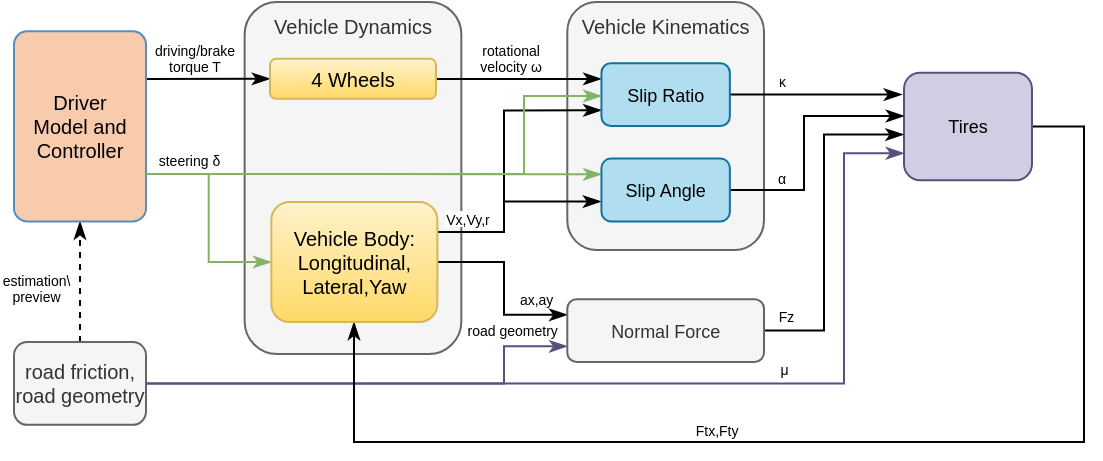 <mxfile version="13.7.6" type="github">
  <diagram id="g7usEjnd5ee0Ly5ZbJtn" name="Page-1">
    <mxGraphModel dx="1069" dy="537" grid="1" gridSize="10" guides="1" tooltips="1" connect="1" arrows="1" fold="1" page="1" pageScale="1" pageWidth="850" pageHeight="1100" math="0" shadow="0">
      <root>
        <mxCell id="0" />
        <mxCell id="1" parent="0" />
        <mxCell id="kuxUDI9ris-chH6kOZA5-70" value="" style="edgeStyle=orthogonalEdgeStyle;rounded=0;orthogonalLoop=1;jettySize=auto;entryX=0;entryY=0.75;entryDx=0;entryDy=0;startArrow=none;startFill=0;endArrow=classicThin;endFill=1;fontSize=10;fillColor=#d0cee2;strokeColor=#56517e;" edge="1" parent="1" source="kuxUDI9ris-chH6kOZA5-68" target="kuxUDI9ris-chH6kOZA5-61">
          <mxGeometry relative="1" as="geometry">
            <Array as="points">
              <mxPoint x="420" y="461" />
              <mxPoint x="420" y="442" />
            </Array>
          </mxGeometry>
        </mxCell>
        <mxCell id="kuxUDI9ris-chH6kOZA5-71" value="road geometry" style="edgeLabel;align=center;verticalAlign=middle;resizable=0;points=[];fontSize=7;" vertex="1" connectable="0" parent="kuxUDI9ris-chH6kOZA5-70">
          <mxGeometry x="0.278" y="1" relative="1" as="geometry">
            <mxPoint x="36.62" y="-25.42" as="offset" />
          </mxGeometry>
        </mxCell>
        <mxCell id="kuxUDI9ris-chH6kOZA5-73" value="" style="edgeStyle=orthogonalEdgeStyle;rounded=0;orthogonalLoop=1;jettySize=auto;entryX=0;entryY=0.75;entryDx=0;entryDy=0;startArrow=none;startFill=0;endArrow=classicThin;endFill=1;fontSize=7;fillColor=#d0cee2;strokeColor=#56517e;" edge="1" parent="1" source="kuxUDI9ris-chH6kOZA5-68" target="kuxUDI9ris-chH6kOZA5-35">
          <mxGeometry relative="1" as="geometry">
            <Array as="points">
              <mxPoint x="590" y="461" />
              <mxPoint x="590" y="346" />
            </Array>
          </mxGeometry>
        </mxCell>
        <mxCell id="kuxUDI9ris-chH6kOZA5-77" value="μ" style="edgeLabel;align=center;verticalAlign=middle;resizable=0;points=[];fontSize=7;" vertex="1" connectable="0" parent="kuxUDI9ris-chH6kOZA5-73">
          <mxGeometry x="0.38" y="-1" relative="1" as="geometry">
            <mxPoint x="-22" y="-8" as="offset" />
          </mxGeometry>
        </mxCell>
        <mxCell id="kuxUDI9ris-chH6kOZA5-78" value="" style="edgeStyle=orthogonalEdgeStyle;rounded=0;orthogonalLoop=1;jettySize=auto;startArrow=none;startFill=0;endArrow=classicThin;endFill=1;fontSize=7;dashed=1;" edge="1" parent="1" source="kuxUDI9ris-chH6kOZA5-68" target="kuxUDI9ris-chH6kOZA5-31">
          <mxGeometry relative="1" as="geometry" />
        </mxCell>
        <mxCell id="kuxUDI9ris-chH6kOZA5-79" value="estimation\&#xa;preview" style="edgeLabel;align=center;verticalAlign=middle;resizable=0;points=[];fontSize=7;" vertex="1" connectable="0" parent="kuxUDI9ris-chH6kOZA5-78">
          <mxGeometry x="-0.254" relative="1" as="geometry">
            <mxPoint x="-22" y="-4.04" as="offset" />
          </mxGeometry>
        </mxCell>
        <mxCell id="kuxUDI9ris-chH6kOZA5-68" value="road friction,&#xa;road geometry" style="rounded=1;labelBackgroundColor=none;arcSize=16;verticalAlign=middle;fontSize=10;align=center;fillColor=#f5f5f5;strokeColor=#666666;fontColor=#333333;" vertex="1" parent="1">
          <mxGeometry x="175" y="440" width="66" height="41.42" as="geometry" />
        </mxCell>
        <mxCell id="kuxUDI9ris-chH6kOZA5-50" value="Vehicle Kinematics" style="rounded=1;align=center;verticalAlign=top;fontSize=10;fontStyle=0;strokeColor=#666666;fillColor=#f5f5f5;fontColor=#333333;glass=0;" vertex="1" parent="1">
          <mxGeometry x="451.65" y="270" width="98.35" height="124" as="geometry" />
        </mxCell>
        <mxCell id="kuxUDI9ris-chH6kOZA5-32" value="Vehicle Dynamics" style="rounded=1;align=center;verticalAlign=top;fontSize=10;fontStyle=0;strokeColor=#666666;fillColor=#f5f5f5;fontColor=#333333;glass=0;" vertex="1" parent="1">
          <mxGeometry x="290.32" y="270" width="108.35" height="176" as="geometry" />
        </mxCell>
        <mxCell id="kuxUDI9ris-chH6kOZA5-37" value="" style="edgeStyle=orthogonalEdgeStyle;rounded=0;orthogonalLoop=1;jettySize=auto;entryX=0;entryY=0.5;entryDx=0;entryDy=0;exitX=1;exitY=0.25;exitDx=0;exitDy=0;endArrow=classicThin;endFill=1;" edge="1" parent="1" source="kuxUDI9ris-chH6kOZA5-31" target="kuxUDI9ris-chH6kOZA5-33">
          <mxGeometry relative="1" as="geometry">
            <mxPoint x="230" y="369" as="sourcePoint" />
          </mxGeometry>
        </mxCell>
        <mxCell id="kuxUDI9ris-chH6kOZA5-38" value="driving/brake &#xa;torque T" style="edgeLabel;align=center;verticalAlign=middle;resizable=0;points=[];fontSize=7;" vertex="1" connectable="0" parent="kuxUDI9ris-chH6kOZA5-37">
          <mxGeometry x="-0.258" y="-1" relative="1" as="geometry">
            <mxPoint x="1.24" y="-11.41" as="offset" />
          </mxGeometry>
        </mxCell>
        <mxCell id="kuxUDI9ris-chH6kOZA5-41" value="" style="edgeStyle=orthogonalEdgeStyle;rounded=0;orthogonalLoop=1;jettySize=auto;exitX=1;exitY=0.75;exitDx=0;exitDy=0;fontSize=7;endArrow=classicThin;endFill=1;fillColor=#d5e8d4;strokeColor=#82b366;" edge="1" parent="1" source="kuxUDI9ris-chH6kOZA5-31" target="kuxUDI9ris-chH6kOZA5-39">
          <mxGeometry relative="1" as="geometry" />
        </mxCell>
        <mxCell id="kuxUDI9ris-chH6kOZA5-42" value="steering δ" style="edgeLabel;align=center;verticalAlign=middle;resizable=0;points=[];fontSize=7;" vertex="1" connectable="0" parent="kuxUDI9ris-chH6kOZA5-41">
          <mxGeometry x="-0.199" y="1" relative="1" as="geometry">
            <mxPoint x="-10.86" y="-18.09" as="offset" />
          </mxGeometry>
        </mxCell>
        <mxCell id="kuxUDI9ris-chH6kOZA5-56" value="" style="edgeStyle=orthogonalEdgeStyle;rounded=0;orthogonalLoop=1;jettySize=auto;exitX=1;exitY=0.75;exitDx=0;exitDy=0;entryX=0;entryY=0.25;entryDx=0;entryDy=0;fontSize=7;endArrow=classicThin;endFill=1;fillColor=#d5e8d4;strokeColor=#82b366;" edge="1" parent="1" source="kuxUDI9ris-chH6kOZA5-31" target="kuxUDI9ris-chH6kOZA5-48">
          <mxGeometry relative="1" as="geometry" />
        </mxCell>
        <mxCell id="kuxUDI9ris-chH6kOZA5-31" value="Driver &#xa;Model and &#xa;Controller" style="rounded=1;align=center;verticalAlign=middle;fontSize=10;fontStyle=0;fillColor=#F8CBAD;strokeColor=#578EC0;arcSize=10;" vertex="1" parent="1">
          <mxGeometry x="175" y="284.68" width="66" height="95.03" as="geometry" />
        </mxCell>
        <mxCell id="kuxUDI9ris-chH6kOZA5-44" value="" style="edgeStyle=orthogonalEdgeStyle;rounded=0;orthogonalLoop=1;jettySize=auto;fontSize=7;entryX=0;entryY=0.25;entryDx=0;entryDy=0;endArrow=classicThin;endFill=1;" edge="1" parent="1" source="kuxUDI9ris-chH6kOZA5-33" target="kuxUDI9ris-chH6kOZA5-51">
          <mxGeometry relative="1" as="geometry">
            <mxPoint x="460" y="300" as="targetPoint" />
          </mxGeometry>
        </mxCell>
        <mxCell id="kuxUDI9ris-chH6kOZA5-45" value="rotational &#xa;velocity ω" style="edgeLabel;align=center;verticalAlign=middle;resizable=0;points=[];fontSize=7;" vertex="1" connectable="0" parent="kuxUDI9ris-chH6kOZA5-44">
          <mxGeometry x="0.169" relative="1" as="geometry">
            <mxPoint x="-11.21" y="-10.4" as="offset" />
          </mxGeometry>
        </mxCell>
        <mxCell id="kuxUDI9ris-chH6kOZA5-33" value="4 Wheels" style="rounded=1;align=center;verticalAlign=middle;fontSize=10;fontStyle=0;fillColor=#fff2cc;strokeColor=#d6b656;gradientColor=#ffd966;" vertex="1" parent="1">
          <mxGeometry x="303" y="298.425" width="83" height="20" as="geometry" />
        </mxCell>
        <mxCell id="kuxUDI9ris-chH6kOZA5-34" value="" style="edgeStyle=orthogonalEdgeStyle;rounded=0;orthogonalLoop=1;jettySize=auto;exitX=0.5;exitY=1;exitDx=0;exitDy=0;" edge="1" parent="1" source="kuxUDI9ris-chH6kOZA5-33" target="kuxUDI9ris-chH6kOZA5-33">
          <mxGeometry relative="1" as="geometry" />
        </mxCell>
        <mxCell id="kuxUDI9ris-chH6kOZA5-46" value="" style="edgeStyle=orthogonalEdgeStyle;rounded=0;orthogonalLoop=1;jettySize=auto;exitX=1;exitY=0.5;exitDx=0;exitDy=0;fontSize=7;endArrow=classicThin;endFill=1;" edge="1" parent="1" source="kuxUDI9ris-chH6kOZA5-35">
          <mxGeometry relative="1" as="geometry">
            <mxPoint x="345" y="430" as="targetPoint" />
            <Array as="points">
              <mxPoint x="710" y="332" />
              <mxPoint x="710" y="490" />
              <mxPoint x="345" y="490" />
            </Array>
          </mxGeometry>
        </mxCell>
        <mxCell id="kuxUDI9ris-chH6kOZA5-47" value="Ftx,Fty" style="edgeLabel;align=center;verticalAlign=middle;resizable=0;points=[];fontSize=7;" vertex="1" connectable="0" parent="kuxUDI9ris-chH6kOZA5-46">
          <mxGeometry x="0.217" relative="1" as="geometry">
            <mxPoint x="2.99" y="-6" as="offset" />
          </mxGeometry>
        </mxCell>
        <mxCell id="kuxUDI9ris-chH6kOZA5-35" value="Tires" style="rounded=1;align=center;verticalAlign=middle;fillColor=#d0cee2;strokeColor=#56517e;fontSize=9;fontStyle=0;" vertex="1" parent="1">
          <mxGeometry x="620" y="305.32" width="64" height="53.76" as="geometry" />
        </mxCell>
        <mxCell id="kuxUDI9ris-chH6kOZA5-53" value="" style="edgeStyle=orthogonalEdgeStyle;rounded=0;orthogonalLoop=1;jettySize=auto;fontSize=7;entryX=-0.003;entryY=0.685;entryDx=0;entryDy=0;entryPerimeter=0;endArrow=classicThin;endFill=1;exitX=1;exitY=0.25;exitDx=0;exitDy=0;" edge="1" parent="1" source="kuxUDI9ris-chH6kOZA5-39" target="kuxUDI9ris-chH6kOZA5-48">
          <mxGeometry relative="1" as="geometry">
            <Array as="points">
              <mxPoint x="420" y="385" />
              <mxPoint x="420" y="370" />
            </Array>
          </mxGeometry>
        </mxCell>
        <mxCell id="kuxUDI9ris-chH6kOZA5-54" value="Vx,Vy,r" style="edgeLabel;align=center;verticalAlign=middle;resizable=0;points=[];fontSize=7;" vertex="1" connectable="0" parent="kuxUDI9ris-chH6kOZA5-53">
          <mxGeometry x="-0.624" relative="1" as="geometry">
            <mxPoint x="-2.93" y="-6.3" as="offset" />
          </mxGeometry>
        </mxCell>
        <mxCell id="kuxUDI9ris-chH6kOZA5-58" value="" style="edgeStyle=orthogonalEdgeStyle;rounded=0;orthogonalLoop=1;jettySize=auto;startArrow=none;startFill=0;endArrow=classicThin;endFill=1;fontSize=7;entryX=0;entryY=0.75;entryDx=0;entryDy=0;exitX=1;exitY=0.25;exitDx=0;exitDy=0;" edge="1" parent="1" source="kuxUDI9ris-chH6kOZA5-39" target="kuxUDI9ris-chH6kOZA5-51">
          <mxGeometry relative="1" as="geometry">
            <mxPoint x="450" y="410" as="targetPoint" />
            <Array as="points">
              <mxPoint x="420" y="385" />
              <mxPoint x="420" y="325" />
            </Array>
          </mxGeometry>
        </mxCell>
        <mxCell id="kuxUDI9ris-chH6kOZA5-65" value="" style="edgeStyle=orthogonalEdgeStyle;rounded=0;orthogonalLoop=1;jettySize=auto;startArrow=none;startFill=0;endArrow=classicThin;endFill=1;fontSize=7;entryX=0;entryY=0.25;entryDx=0;entryDy=0;" edge="1" parent="1" source="kuxUDI9ris-chH6kOZA5-39" target="kuxUDI9ris-chH6kOZA5-61">
          <mxGeometry relative="1" as="geometry">
            <Array as="points">
              <mxPoint x="420" y="400" />
              <mxPoint x="420" y="426" />
            </Array>
          </mxGeometry>
        </mxCell>
        <mxCell id="kuxUDI9ris-chH6kOZA5-66" value="ax,ay" style="edgeLabel;align=center;verticalAlign=middle;resizable=0;points=[];fontSize=7;" vertex="1" connectable="0" parent="kuxUDI9ris-chH6kOZA5-65">
          <mxGeometry x="-0.536" y="1" relative="1" as="geometry">
            <mxPoint x="28.38" y="19.58" as="offset" />
          </mxGeometry>
        </mxCell>
        <mxCell id="kuxUDI9ris-chH6kOZA5-39" value="Vehicle Body:&#xa;Longitudinal,&#xa;Lateral,Yaw" style="rounded=1;align=center;verticalAlign=middle;fontSize=10;fontStyle=0;fillColor=#fff2cc;strokeColor=#d6b656;gradientColor=#ffd966;" vertex="1" parent="1">
          <mxGeometry x="303.68" y="370" width="83" height="60" as="geometry" />
        </mxCell>
        <mxCell id="kuxUDI9ris-chH6kOZA5-64" value="" style="edgeStyle=orthogonalEdgeStyle;rounded=0;orthogonalLoop=1;jettySize=auto;startArrow=none;startFill=0;endArrow=classicThin;endFill=1;fontSize=7;" edge="1" parent="1" source="kuxUDI9ris-chH6kOZA5-48" target="kuxUDI9ris-chH6kOZA5-35">
          <mxGeometry relative="1" as="geometry">
            <Array as="points">
              <mxPoint x="570" y="364" />
              <mxPoint x="570" y="327" />
            </Array>
          </mxGeometry>
        </mxCell>
        <mxCell id="kuxUDI9ris-chH6kOZA5-75" value="α" style="edgeLabel;align=center;verticalAlign=middle;resizable=0;points=[];fontSize=7;" vertex="1" connectable="0" parent="kuxUDI9ris-chH6kOZA5-64">
          <mxGeometry x="-0.642" y="-1" relative="1" as="geometry">
            <mxPoint x="3.85" y="-6.92" as="offset" />
          </mxGeometry>
        </mxCell>
        <mxCell id="kuxUDI9ris-chH6kOZA5-48" value="Slip Angle" style="rounded=1;align=center;verticalAlign=middle;fillColor=#b1ddf0;strokeColor=#10739e;fontSize=9;fontStyle=0;" vertex="1" parent="1">
          <mxGeometry x="468.72" y="348.29" width="64.21" height="31.42" as="geometry" />
        </mxCell>
        <mxCell id="kuxUDI9ris-chH6kOZA5-63" value="" style="edgeStyle=orthogonalEdgeStyle;rounded=0;orthogonalLoop=1;jettySize=auto;startArrow=none;startFill=0;endArrow=classicThin;endFill=1;fontSize=7;entryX=-0.016;entryY=0.204;entryDx=0;entryDy=0;entryPerimeter=0;" edge="1" parent="1" source="kuxUDI9ris-chH6kOZA5-51" target="kuxUDI9ris-chH6kOZA5-35">
          <mxGeometry relative="1" as="geometry" />
        </mxCell>
        <mxCell id="kuxUDI9ris-chH6kOZA5-74" value="κ" style="edgeLabel;align=center;verticalAlign=middle;resizable=0;points=[];fontSize=7;" vertex="1" connectable="0" parent="kuxUDI9ris-chH6kOZA5-63">
          <mxGeometry x="0.016" y="6" relative="1" as="geometry">
            <mxPoint x="-17.43" y="-0.31" as="offset" />
          </mxGeometry>
        </mxCell>
        <mxCell id="kuxUDI9ris-chH6kOZA5-51" value="Slip Ratio" style="rounded=1;align=center;verticalAlign=middle;fillColor=#b1ddf0;strokeColor=#10739e;fontSize=9;fontStyle=0;" vertex="1" parent="1">
          <mxGeometry x="468.72" y="300.59" width="64.21" height="31.42" as="geometry" />
        </mxCell>
        <mxCell id="kuxUDI9ris-chH6kOZA5-59" value="" style="edgeStyle=orthogonalEdgeStyle;rounded=0;orthogonalLoop=1;jettySize=auto;exitX=1;exitY=0.75;exitDx=0;exitDy=0;fontSize=7;endArrow=classicThin;endFill=1;fillColor=#d5e8d4;strokeColor=#82b366;" edge="1" parent="1" source="kuxUDI9ris-chH6kOZA5-31" target="kuxUDI9ris-chH6kOZA5-51">
          <mxGeometry relative="1" as="geometry">
            <mxPoint x="230" y="365.953" as="sourcePoint" />
            <mxPoint x="337.68" y="410" as="targetPoint" />
            <Array as="points">
              <mxPoint x="430" y="356" />
              <mxPoint x="430" y="317" />
            </Array>
          </mxGeometry>
        </mxCell>
        <mxCell id="kuxUDI9ris-chH6kOZA5-62" value="" style="edgeStyle=orthogonalEdgeStyle;rounded=0;orthogonalLoop=1;jettySize=auto;entryX=-0.003;entryY=0.576;entryDx=0;entryDy=0;startArrow=none;startFill=0;endArrow=classicThin;endFill=1;fontSize=7;entryPerimeter=0;" edge="1" parent="1" source="kuxUDI9ris-chH6kOZA5-61" target="kuxUDI9ris-chH6kOZA5-35">
          <mxGeometry relative="1" as="geometry">
            <Array as="points">
              <mxPoint x="580" y="434" />
              <mxPoint x="580" y="336" />
            </Array>
          </mxGeometry>
        </mxCell>
        <mxCell id="kuxUDI9ris-chH6kOZA5-76" value="Fz" style="edgeLabel;align=center;verticalAlign=middle;resizable=0;points=[];fontSize=7;" vertex="1" connectable="0" parent="kuxUDI9ris-chH6kOZA5-62">
          <mxGeometry x="-0.736" y="1" relative="1" as="geometry">
            <mxPoint x="-11" y="-6" as="offset" />
          </mxGeometry>
        </mxCell>
        <mxCell id="kuxUDI9ris-chH6kOZA5-61" value="Normal Force" style="rounded=1;align=center;verticalAlign=middle;fontSize=9;fontStyle=0;fillColor=#f5f5f5;strokeColor=#666666;fontColor=#333333;" vertex="1" parent="1">
          <mxGeometry x="451.65" y="418.58" width="98.35" height="31.42" as="geometry" />
        </mxCell>
      </root>
    </mxGraphModel>
  </diagram>
</mxfile>
